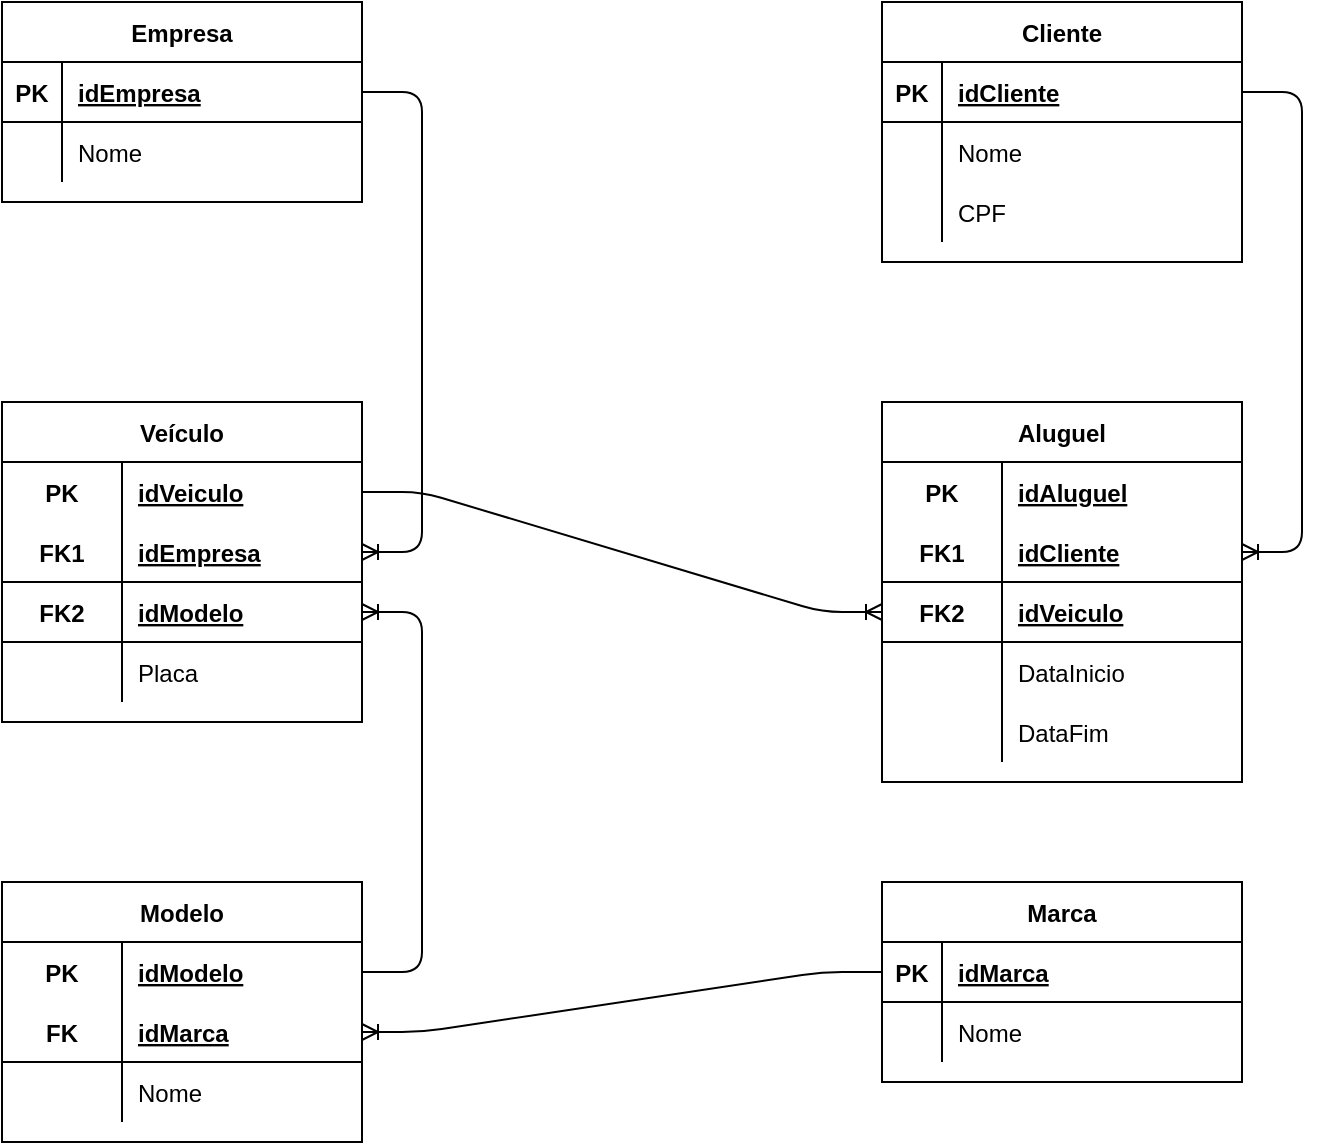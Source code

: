<mxfile version="14.9.4" type="device"><diagram id="bcX7Won598_5zlLTi4Bv" name="Page-1"><mxGraphModel dx="1038" dy="521" grid="1" gridSize="10" guides="1" tooltips="1" connect="1" arrows="1" fold="1" page="1" pageScale="1" pageWidth="827" pageHeight="1169" math="0" shadow="0"><root><mxCell id="0"/><mxCell id="1" parent="0"/><mxCell id="fcanbqeY1PPBXOw4fwq1-1" value="Empresa" style="shape=table;startSize=30;container=1;collapsible=1;childLayout=tableLayout;fixedRows=1;rowLines=0;fontStyle=1;align=center;resizeLast=1;" vertex="1" parent="1"><mxGeometry x="40" y="80" width="180" height="100" as="geometry"/></mxCell><mxCell id="fcanbqeY1PPBXOw4fwq1-2" value="" style="shape=partialRectangle;collapsible=0;dropTarget=0;pointerEvents=0;fillColor=none;top=0;left=0;bottom=1;right=0;points=[[0,0.5],[1,0.5]];portConstraint=eastwest;" vertex="1" parent="fcanbqeY1PPBXOw4fwq1-1"><mxGeometry y="30" width="180" height="30" as="geometry"/></mxCell><mxCell id="fcanbqeY1PPBXOw4fwq1-3" value="PK" style="shape=partialRectangle;connectable=0;fillColor=none;top=0;left=0;bottom=0;right=0;fontStyle=1;overflow=hidden;" vertex="1" parent="fcanbqeY1PPBXOw4fwq1-2"><mxGeometry width="30" height="30" as="geometry"/></mxCell><mxCell id="fcanbqeY1PPBXOw4fwq1-4" value="idEmpresa" style="shape=partialRectangle;connectable=0;fillColor=none;top=0;left=0;bottom=0;right=0;align=left;spacingLeft=6;fontStyle=5;overflow=hidden;" vertex="1" parent="fcanbqeY1PPBXOw4fwq1-2"><mxGeometry x="30" width="150" height="30" as="geometry"/></mxCell><mxCell id="fcanbqeY1PPBXOw4fwq1-5" value="" style="shape=partialRectangle;collapsible=0;dropTarget=0;pointerEvents=0;fillColor=none;top=0;left=0;bottom=0;right=0;points=[[0,0.5],[1,0.5]];portConstraint=eastwest;" vertex="1" parent="fcanbqeY1PPBXOw4fwq1-1"><mxGeometry y="60" width="180" height="30" as="geometry"/></mxCell><mxCell id="fcanbqeY1PPBXOw4fwq1-6" value="" style="shape=partialRectangle;connectable=0;fillColor=none;top=0;left=0;bottom=0;right=0;editable=1;overflow=hidden;" vertex="1" parent="fcanbqeY1PPBXOw4fwq1-5"><mxGeometry width="30" height="30" as="geometry"/></mxCell><mxCell id="fcanbqeY1PPBXOw4fwq1-7" value="Nome" style="shape=partialRectangle;connectable=0;fillColor=none;top=0;left=0;bottom=0;right=0;align=left;spacingLeft=6;overflow=hidden;" vertex="1" parent="fcanbqeY1PPBXOw4fwq1-5"><mxGeometry x="30" width="150" height="30" as="geometry"/></mxCell><mxCell id="fcanbqeY1PPBXOw4fwq1-14" value="Cliente" style="shape=table;startSize=30;container=1;collapsible=1;childLayout=tableLayout;fixedRows=1;rowLines=0;fontStyle=1;align=center;resizeLast=1;" vertex="1" parent="1"><mxGeometry x="480" y="80" width="180" height="130" as="geometry"/></mxCell><mxCell id="fcanbqeY1PPBXOw4fwq1-15" value="" style="shape=partialRectangle;collapsible=0;dropTarget=0;pointerEvents=0;fillColor=none;top=0;left=0;bottom=1;right=0;points=[[0,0.5],[1,0.5]];portConstraint=eastwest;" vertex="1" parent="fcanbqeY1PPBXOw4fwq1-14"><mxGeometry y="30" width="180" height="30" as="geometry"/></mxCell><mxCell id="fcanbqeY1PPBXOw4fwq1-16" value="PK" style="shape=partialRectangle;connectable=0;fillColor=none;top=0;left=0;bottom=0;right=0;fontStyle=1;overflow=hidden;" vertex="1" parent="fcanbqeY1PPBXOw4fwq1-15"><mxGeometry width="30" height="30" as="geometry"/></mxCell><mxCell id="fcanbqeY1PPBXOw4fwq1-17" value="idCliente" style="shape=partialRectangle;connectable=0;fillColor=none;top=0;left=0;bottom=0;right=0;align=left;spacingLeft=6;fontStyle=5;overflow=hidden;" vertex="1" parent="fcanbqeY1PPBXOw4fwq1-15"><mxGeometry x="30" width="150" height="30" as="geometry"/></mxCell><mxCell id="fcanbqeY1PPBXOw4fwq1-18" value="" style="shape=partialRectangle;collapsible=0;dropTarget=0;pointerEvents=0;fillColor=none;top=0;left=0;bottom=0;right=0;points=[[0,0.5],[1,0.5]];portConstraint=eastwest;" vertex="1" parent="fcanbqeY1PPBXOw4fwq1-14"><mxGeometry y="60" width="180" height="30" as="geometry"/></mxCell><mxCell id="fcanbqeY1PPBXOw4fwq1-19" value="" style="shape=partialRectangle;connectable=0;fillColor=none;top=0;left=0;bottom=0;right=0;editable=1;overflow=hidden;" vertex="1" parent="fcanbqeY1PPBXOw4fwq1-18"><mxGeometry width="30" height="30" as="geometry"/></mxCell><mxCell id="fcanbqeY1PPBXOw4fwq1-20" value="Nome" style="shape=partialRectangle;connectable=0;fillColor=none;top=0;left=0;bottom=0;right=0;align=left;spacingLeft=6;overflow=hidden;" vertex="1" parent="fcanbqeY1PPBXOw4fwq1-18"><mxGeometry x="30" width="150" height="30" as="geometry"/></mxCell><mxCell id="fcanbqeY1PPBXOw4fwq1-21" value="" style="shape=partialRectangle;collapsible=0;dropTarget=0;pointerEvents=0;fillColor=none;top=0;left=0;bottom=0;right=0;points=[[0,0.5],[1,0.5]];portConstraint=eastwest;" vertex="1" parent="fcanbqeY1PPBXOw4fwq1-14"><mxGeometry y="90" width="180" height="30" as="geometry"/></mxCell><mxCell id="fcanbqeY1PPBXOw4fwq1-22" value="" style="shape=partialRectangle;connectable=0;fillColor=none;top=0;left=0;bottom=0;right=0;editable=1;overflow=hidden;" vertex="1" parent="fcanbqeY1PPBXOw4fwq1-21"><mxGeometry width="30" height="30" as="geometry"/></mxCell><mxCell id="fcanbqeY1PPBXOw4fwq1-23" value="CPF" style="shape=partialRectangle;connectable=0;fillColor=none;top=0;left=0;bottom=0;right=0;align=left;spacingLeft=6;overflow=hidden;" vertex="1" parent="fcanbqeY1PPBXOw4fwq1-21"><mxGeometry x="30" width="150" height="30" as="geometry"/></mxCell><mxCell id="fcanbqeY1PPBXOw4fwq1-24" value="Veículo" style="shape=table;startSize=30;container=1;collapsible=1;childLayout=tableLayout;fixedRows=1;rowLines=0;fontStyle=1;align=center;resizeLast=1;" vertex="1" parent="1"><mxGeometry x="40" y="280" width="180" height="160" as="geometry"/></mxCell><mxCell id="fcanbqeY1PPBXOw4fwq1-25" value="" style="shape=partialRectangle;collapsible=0;dropTarget=0;pointerEvents=0;fillColor=none;top=0;left=0;bottom=0;right=0;points=[[0,0.5],[1,0.5]];portConstraint=eastwest;" vertex="1" parent="fcanbqeY1PPBXOw4fwq1-24"><mxGeometry y="30" width="180" height="30" as="geometry"/></mxCell><mxCell id="fcanbqeY1PPBXOw4fwq1-26" value="PK" style="shape=partialRectangle;connectable=0;fillColor=none;top=0;left=0;bottom=0;right=0;fontStyle=1;overflow=hidden;" vertex="1" parent="fcanbqeY1PPBXOw4fwq1-25"><mxGeometry width="60" height="30" as="geometry"/></mxCell><mxCell id="fcanbqeY1PPBXOw4fwq1-27" value="idVeiculo" style="shape=partialRectangle;connectable=0;fillColor=none;top=0;left=0;bottom=0;right=0;align=left;spacingLeft=6;fontStyle=5;overflow=hidden;" vertex="1" parent="fcanbqeY1PPBXOw4fwq1-25"><mxGeometry x="60" width="120" height="30" as="geometry"/></mxCell><mxCell id="fcanbqeY1PPBXOw4fwq1-28" value="" style="shape=partialRectangle;collapsible=0;dropTarget=0;pointerEvents=0;fillColor=none;top=0;left=0;bottom=1;right=0;points=[[0,0.5],[1,0.5]];portConstraint=eastwest;" vertex="1" parent="fcanbqeY1PPBXOw4fwq1-24"><mxGeometry y="60" width="180" height="30" as="geometry"/></mxCell><mxCell id="fcanbqeY1PPBXOw4fwq1-29" value="FK1" style="shape=partialRectangle;connectable=0;fillColor=none;top=0;left=0;bottom=0;right=0;fontStyle=1;overflow=hidden;" vertex="1" parent="fcanbqeY1PPBXOw4fwq1-28"><mxGeometry width="60" height="30" as="geometry"/></mxCell><mxCell id="fcanbqeY1PPBXOw4fwq1-30" value="idEmpresa" style="shape=partialRectangle;connectable=0;fillColor=none;top=0;left=0;bottom=0;right=0;align=left;spacingLeft=6;fontStyle=5;overflow=hidden;" vertex="1" parent="fcanbqeY1PPBXOw4fwq1-28"><mxGeometry x="60" width="120" height="30" as="geometry"/></mxCell><mxCell id="fcanbqeY1PPBXOw4fwq1-37" value="" style="shape=partialRectangle;collapsible=0;dropTarget=0;pointerEvents=0;fillColor=none;top=0;left=0;bottom=1;right=0;points=[[0,0.5],[1,0.5]];portConstraint=eastwest;" vertex="1" parent="fcanbqeY1PPBXOw4fwq1-24"><mxGeometry y="90" width="180" height="30" as="geometry"/></mxCell><mxCell id="fcanbqeY1PPBXOw4fwq1-38" value="FK2" style="shape=partialRectangle;connectable=0;fillColor=none;top=0;left=0;bottom=0;right=0;fontStyle=1;overflow=hidden;" vertex="1" parent="fcanbqeY1PPBXOw4fwq1-37"><mxGeometry width="60" height="30" as="geometry"/></mxCell><mxCell id="fcanbqeY1PPBXOw4fwq1-39" value="idModelo" style="shape=partialRectangle;connectable=0;fillColor=none;top=0;left=0;bottom=0;right=0;align=left;spacingLeft=6;fontStyle=5;overflow=hidden;" vertex="1" parent="fcanbqeY1PPBXOw4fwq1-37"><mxGeometry x="60" width="120" height="30" as="geometry"/></mxCell><mxCell id="fcanbqeY1PPBXOw4fwq1-31" value="" style="shape=partialRectangle;collapsible=0;dropTarget=0;pointerEvents=0;fillColor=none;top=0;left=0;bottom=0;right=0;points=[[0,0.5],[1,0.5]];portConstraint=eastwest;" vertex="1" parent="fcanbqeY1PPBXOw4fwq1-24"><mxGeometry y="120" width="180" height="30" as="geometry"/></mxCell><mxCell id="fcanbqeY1PPBXOw4fwq1-32" value="" style="shape=partialRectangle;connectable=0;fillColor=none;top=0;left=0;bottom=0;right=0;editable=1;overflow=hidden;" vertex="1" parent="fcanbqeY1PPBXOw4fwq1-31"><mxGeometry width="60" height="30" as="geometry"/></mxCell><mxCell id="fcanbqeY1PPBXOw4fwq1-33" value="Placa" style="shape=partialRectangle;connectable=0;fillColor=none;top=0;left=0;bottom=0;right=0;align=left;spacingLeft=6;overflow=hidden;" vertex="1" parent="fcanbqeY1PPBXOw4fwq1-31"><mxGeometry x="60" width="120" height="30" as="geometry"/></mxCell><mxCell id="fcanbqeY1PPBXOw4fwq1-40" value="Aluguel" style="shape=table;startSize=30;container=1;collapsible=1;childLayout=tableLayout;fixedRows=1;rowLines=0;fontStyle=1;align=center;resizeLast=1;" vertex="1" parent="1"><mxGeometry x="480" y="280" width="180" height="190" as="geometry"/></mxCell><mxCell id="fcanbqeY1PPBXOw4fwq1-41" value="" style="shape=partialRectangle;collapsible=0;dropTarget=0;pointerEvents=0;fillColor=none;top=0;left=0;bottom=0;right=0;points=[[0,0.5],[1,0.5]];portConstraint=eastwest;" vertex="1" parent="fcanbqeY1PPBXOw4fwq1-40"><mxGeometry y="30" width="180" height="30" as="geometry"/></mxCell><mxCell id="fcanbqeY1PPBXOw4fwq1-42" value="PK" style="shape=partialRectangle;connectable=0;fillColor=none;top=0;left=0;bottom=0;right=0;fontStyle=1;overflow=hidden;" vertex="1" parent="fcanbqeY1PPBXOw4fwq1-41"><mxGeometry width="60" height="30" as="geometry"/></mxCell><mxCell id="fcanbqeY1PPBXOw4fwq1-43" value="idAluguel" style="shape=partialRectangle;connectable=0;fillColor=none;top=0;left=0;bottom=0;right=0;align=left;spacingLeft=6;fontStyle=5;overflow=hidden;" vertex="1" parent="fcanbqeY1PPBXOw4fwq1-41"><mxGeometry x="60" width="120" height="30" as="geometry"/></mxCell><mxCell id="fcanbqeY1PPBXOw4fwq1-44" value="" style="shape=partialRectangle;collapsible=0;dropTarget=0;pointerEvents=0;fillColor=none;top=0;left=0;bottom=1;right=0;points=[[0,0.5],[1,0.5]];portConstraint=eastwest;" vertex="1" parent="fcanbqeY1PPBXOw4fwq1-40"><mxGeometry y="60" width="180" height="30" as="geometry"/></mxCell><mxCell id="fcanbqeY1PPBXOw4fwq1-45" value="FK1" style="shape=partialRectangle;connectable=0;fillColor=none;top=0;left=0;bottom=0;right=0;fontStyle=1;overflow=hidden;" vertex="1" parent="fcanbqeY1PPBXOw4fwq1-44"><mxGeometry width="60" height="30" as="geometry"/></mxCell><mxCell id="fcanbqeY1PPBXOw4fwq1-46" value="idCliente" style="shape=partialRectangle;connectable=0;fillColor=none;top=0;left=0;bottom=0;right=0;align=left;spacingLeft=6;fontStyle=5;overflow=hidden;" vertex="1" parent="fcanbqeY1PPBXOw4fwq1-44"><mxGeometry x="60" width="120" height="30" as="geometry"/></mxCell><mxCell id="fcanbqeY1PPBXOw4fwq1-47" value="" style="shape=partialRectangle;collapsible=0;dropTarget=0;pointerEvents=0;fillColor=none;top=0;left=0;bottom=1;right=0;points=[[0,0.5],[1,0.5]];portConstraint=eastwest;" vertex="1" parent="fcanbqeY1PPBXOw4fwq1-40"><mxGeometry y="90" width="180" height="30" as="geometry"/></mxCell><mxCell id="fcanbqeY1PPBXOw4fwq1-48" value="FK2" style="shape=partialRectangle;connectable=0;fillColor=none;top=0;left=0;bottom=0;right=0;fontStyle=1;overflow=hidden;" vertex="1" parent="fcanbqeY1PPBXOw4fwq1-47"><mxGeometry width="60" height="30" as="geometry"/></mxCell><mxCell id="fcanbqeY1PPBXOw4fwq1-49" value="idVeiculo" style="shape=partialRectangle;connectable=0;fillColor=none;top=0;left=0;bottom=0;right=0;align=left;spacingLeft=6;fontStyle=5;overflow=hidden;" vertex="1" parent="fcanbqeY1PPBXOw4fwq1-47"><mxGeometry x="60" width="120" height="30" as="geometry"/></mxCell><mxCell id="fcanbqeY1PPBXOw4fwq1-50" value="" style="shape=partialRectangle;collapsible=0;dropTarget=0;pointerEvents=0;fillColor=none;top=0;left=0;bottom=0;right=0;points=[[0,0.5],[1,0.5]];portConstraint=eastwest;" vertex="1" parent="fcanbqeY1PPBXOw4fwq1-40"><mxGeometry y="120" width="180" height="30" as="geometry"/></mxCell><mxCell id="fcanbqeY1PPBXOw4fwq1-51" value="" style="shape=partialRectangle;connectable=0;fillColor=none;top=0;left=0;bottom=0;right=0;editable=1;overflow=hidden;" vertex="1" parent="fcanbqeY1PPBXOw4fwq1-50"><mxGeometry width="60" height="30" as="geometry"/></mxCell><mxCell id="fcanbqeY1PPBXOw4fwq1-52" value="DataInicio" style="shape=partialRectangle;connectable=0;fillColor=none;top=0;left=0;bottom=0;right=0;align=left;spacingLeft=6;overflow=hidden;" vertex="1" parent="fcanbqeY1PPBXOw4fwq1-50"><mxGeometry x="60" width="120" height="30" as="geometry"/></mxCell><mxCell id="fcanbqeY1PPBXOw4fwq1-80" value="" style="shape=partialRectangle;collapsible=0;dropTarget=0;pointerEvents=0;fillColor=none;top=0;left=0;bottom=0;right=0;points=[[0,0.5],[1,0.5]];portConstraint=eastwest;" vertex="1" parent="fcanbqeY1PPBXOw4fwq1-40"><mxGeometry y="150" width="180" height="30" as="geometry"/></mxCell><mxCell id="fcanbqeY1PPBXOw4fwq1-81" value="" style="shape=partialRectangle;connectable=0;fillColor=none;top=0;left=0;bottom=0;right=0;editable=1;overflow=hidden;" vertex="1" parent="fcanbqeY1PPBXOw4fwq1-80"><mxGeometry width="60" height="30" as="geometry"/></mxCell><mxCell id="fcanbqeY1PPBXOw4fwq1-82" value="DataFim" style="shape=partialRectangle;connectable=0;fillColor=none;top=0;left=0;bottom=0;right=0;align=left;spacingLeft=6;overflow=hidden;" vertex="1" parent="fcanbqeY1PPBXOw4fwq1-80"><mxGeometry x="60" width="120" height="30" as="geometry"/></mxCell><mxCell id="fcanbqeY1PPBXOw4fwq1-83" value="Modelo" style="shape=table;startSize=30;container=1;collapsible=1;childLayout=tableLayout;fixedRows=1;rowLines=0;fontStyle=1;align=center;resizeLast=1;" vertex="1" parent="1"><mxGeometry x="40" y="520" width="180" height="130" as="geometry"/></mxCell><mxCell id="fcanbqeY1PPBXOw4fwq1-84" value="" style="shape=partialRectangle;collapsible=0;dropTarget=0;pointerEvents=0;fillColor=none;top=0;left=0;bottom=0;right=0;points=[[0,0.5],[1,0.5]];portConstraint=eastwest;" vertex="1" parent="fcanbqeY1PPBXOw4fwq1-83"><mxGeometry y="30" width="180" height="30" as="geometry"/></mxCell><mxCell id="fcanbqeY1PPBXOw4fwq1-85" value="PK" style="shape=partialRectangle;connectable=0;fillColor=none;top=0;left=0;bottom=0;right=0;fontStyle=1;overflow=hidden;" vertex="1" parent="fcanbqeY1PPBXOw4fwq1-84"><mxGeometry width="60" height="30" as="geometry"/></mxCell><mxCell id="fcanbqeY1PPBXOw4fwq1-86" value="idModelo" style="shape=partialRectangle;connectable=0;fillColor=none;top=0;left=0;bottom=0;right=0;align=left;spacingLeft=6;fontStyle=5;overflow=hidden;" vertex="1" parent="fcanbqeY1PPBXOw4fwq1-84"><mxGeometry x="60" width="120" height="30" as="geometry"/></mxCell><mxCell id="fcanbqeY1PPBXOw4fwq1-87" value="" style="shape=partialRectangle;collapsible=0;dropTarget=0;pointerEvents=0;fillColor=none;top=0;left=0;bottom=1;right=0;points=[[0,0.5],[1,0.5]];portConstraint=eastwest;" vertex="1" parent="fcanbqeY1PPBXOw4fwq1-83"><mxGeometry y="60" width="180" height="30" as="geometry"/></mxCell><mxCell id="fcanbqeY1PPBXOw4fwq1-88" value="FK" style="shape=partialRectangle;connectable=0;fillColor=none;top=0;left=0;bottom=0;right=0;fontStyle=1;overflow=hidden;" vertex="1" parent="fcanbqeY1PPBXOw4fwq1-87"><mxGeometry width="60" height="30" as="geometry"/></mxCell><mxCell id="fcanbqeY1PPBXOw4fwq1-89" value="idMarca" style="shape=partialRectangle;connectable=0;fillColor=none;top=0;left=0;bottom=0;right=0;align=left;spacingLeft=6;fontStyle=5;overflow=hidden;" vertex="1" parent="fcanbqeY1PPBXOw4fwq1-87"><mxGeometry x="60" width="120" height="30" as="geometry"/></mxCell><mxCell id="fcanbqeY1PPBXOw4fwq1-90" value="" style="shape=partialRectangle;collapsible=0;dropTarget=0;pointerEvents=0;fillColor=none;top=0;left=0;bottom=0;right=0;points=[[0,0.5],[1,0.5]];portConstraint=eastwest;" vertex="1" parent="fcanbqeY1PPBXOw4fwq1-83"><mxGeometry y="90" width="180" height="30" as="geometry"/></mxCell><mxCell id="fcanbqeY1PPBXOw4fwq1-91" value="" style="shape=partialRectangle;connectable=0;fillColor=none;top=0;left=0;bottom=0;right=0;editable=1;overflow=hidden;" vertex="1" parent="fcanbqeY1PPBXOw4fwq1-90"><mxGeometry width="60" height="30" as="geometry"/></mxCell><mxCell id="fcanbqeY1PPBXOw4fwq1-92" value="Nome" style="shape=partialRectangle;connectable=0;fillColor=none;top=0;left=0;bottom=0;right=0;align=left;spacingLeft=6;overflow=hidden;" vertex="1" parent="fcanbqeY1PPBXOw4fwq1-90"><mxGeometry x="60" width="120" height="30" as="geometry"/></mxCell><mxCell id="fcanbqeY1PPBXOw4fwq1-96" value="Marca" style="shape=table;startSize=30;container=1;collapsible=1;childLayout=tableLayout;fixedRows=1;rowLines=0;fontStyle=1;align=center;resizeLast=1;" vertex="1" parent="1"><mxGeometry x="480" y="520" width="180" height="100" as="geometry"/></mxCell><mxCell id="fcanbqeY1PPBXOw4fwq1-97" value="" style="shape=partialRectangle;collapsible=0;dropTarget=0;pointerEvents=0;fillColor=none;top=0;left=0;bottom=1;right=0;points=[[0,0.5],[1,0.5]];portConstraint=eastwest;" vertex="1" parent="fcanbqeY1PPBXOw4fwq1-96"><mxGeometry y="30" width="180" height="30" as="geometry"/></mxCell><mxCell id="fcanbqeY1PPBXOw4fwq1-98" value="PK" style="shape=partialRectangle;connectable=0;fillColor=none;top=0;left=0;bottom=0;right=0;fontStyle=1;overflow=hidden;" vertex="1" parent="fcanbqeY1PPBXOw4fwq1-97"><mxGeometry width="30" height="30" as="geometry"/></mxCell><mxCell id="fcanbqeY1PPBXOw4fwq1-99" value="idMarca" style="shape=partialRectangle;connectable=0;fillColor=none;top=0;left=0;bottom=0;right=0;align=left;spacingLeft=6;fontStyle=5;overflow=hidden;" vertex="1" parent="fcanbqeY1PPBXOw4fwq1-97"><mxGeometry x="30" width="150" height="30" as="geometry"/></mxCell><mxCell id="fcanbqeY1PPBXOw4fwq1-100" value="" style="shape=partialRectangle;collapsible=0;dropTarget=0;pointerEvents=0;fillColor=none;top=0;left=0;bottom=0;right=0;points=[[0,0.5],[1,0.5]];portConstraint=eastwest;" vertex="1" parent="fcanbqeY1PPBXOw4fwq1-96"><mxGeometry y="60" width="180" height="30" as="geometry"/></mxCell><mxCell id="fcanbqeY1PPBXOw4fwq1-101" value="" style="shape=partialRectangle;connectable=0;fillColor=none;top=0;left=0;bottom=0;right=0;editable=1;overflow=hidden;" vertex="1" parent="fcanbqeY1PPBXOw4fwq1-100"><mxGeometry width="30" height="30" as="geometry"/></mxCell><mxCell id="fcanbqeY1PPBXOw4fwq1-102" value="Nome" style="shape=partialRectangle;connectable=0;fillColor=none;top=0;left=0;bottom=0;right=0;align=left;spacingLeft=6;overflow=hidden;" vertex="1" parent="fcanbqeY1PPBXOw4fwq1-100"><mxGeometry x="30" width="150" height="30" as="geometry"/></mxCell><mxCell id="fcanbqeY1PPBXOw4fwq1-110" value="" style="edgeStyle=entityRelationEdgeStyle;fontSize=12;html=1;endArrow=ERoneToMany;exitX=1;exitY=0.5;exitDx=0;exitDy=0;entryX=1;entryY=0.5;entryDx=0;entryDy=0;" edge="1" parent="1" source="fcanbqeY1PPBXOw4fwq1-2" target="fcanbqeY1PPBXOw4fwq1-28"><mxGeometry width="100" height="100" relative="1" as="geometry"><mxPoint x="250" y="310" as="sourcePoint"/><mxPoint x="360" y="300" as="targetPoint"/></mxGeometry></mxCell><mxCell id="fcanbqeY1PPBXOw4fwq1-111" value="" style="edgeStyle=entityRelationEdgeStyle;fontSize=12;html=1;endArrow=ERoneToMany;exitX=1;exitY=0.5;exitDx=0;exitDy=0;entryX=0;entryY=0.5;entryDx=0;entryDy=0;" edge="1" parent="1" source="fcanbqeY1PPBXOw4fwq1-25" target="fcanbqeY1PPBXOw4fwq1-47"><mxGeometry width="100" height="100" relative="1" as="geometry"><mxPoint x="360" y="250" as="sourcePoint"/><mxPoint x="460" y="150" as="targetPoint"/></mxGeometry></mxCell><mxCell id="fcanbqeY1PPBXOw4fwq1-112" value="" style="edgeStyle=entityRelationEdgeStyle;fontSize=12;html=1;endArrow=ERoneToMany;exitX=1;exitY=0.5;exitDx=0;exitDy=0;entryX=1;entryY=0.5;entryDx=0;entryDy=0;" edge="1" parent="1" source="fcanbqeY1PPBXOw4fwq1-15" target="fcanbqeY1PPBXOw4fwq1-44"><mxGeometry width="100" height="100" relative="1" as="geometry"><mxPoint x="360" y="250" as="sourcePoint"/><mxPoint x="460" y="150" as="targetPoint"/></mxGeometry></mxCell><mxCell id="fcanbqeY1PPBXOw4fwq1-113" value="" style="edgeStyle=entityRelationEdgeStyle;fontSize=12;html=1;endArrow=ERoneToMany;exitX=0;exitY=0.5;exitDx=0;exitDy=0;entryX=1;entryY=0.5;entryDx=0;entryDy=0;" edge="1" parent="1" source="fcanbqeY1PPBXOw4fwq1-97" target="fcanbqeY1PPBXOw4fwq1-87"><mxGeometry width="100" height="100" relative="1" as="geometry"><mxPoint x="340" y="290" as="sourcePoint"/><mxPoint x="460" y="150" as="targetPoint"/></mxGeometry></mxCell><mxCell id="fcanbqeY1PPBXOw4fwq1-114" value="" style="edgeStyle=entityRelationEdgeStyle;fontSize=12;html=1;endArrow=ERoneToMany;exitX=1;exitY=0.5;exitDx=0;exitDy=0;entryX=1;entryY=0.5;entryDx=0;entryDy=0;" edge="1" parent="1" source="fcanbqeY1PPBXOw4fwq1-84" target="fcanbqeY1PPBXOw4fwq1-37"><mxGeometry width="100" height="100" relative="1" as="geometry"><mxPoint x="360" y="450" as="sourcePoint"/><mxPoint x="460" y="350" as="targetPoint"/></mxGeometry></mxCell></root></mxGraphModel></diagram></mxfile>